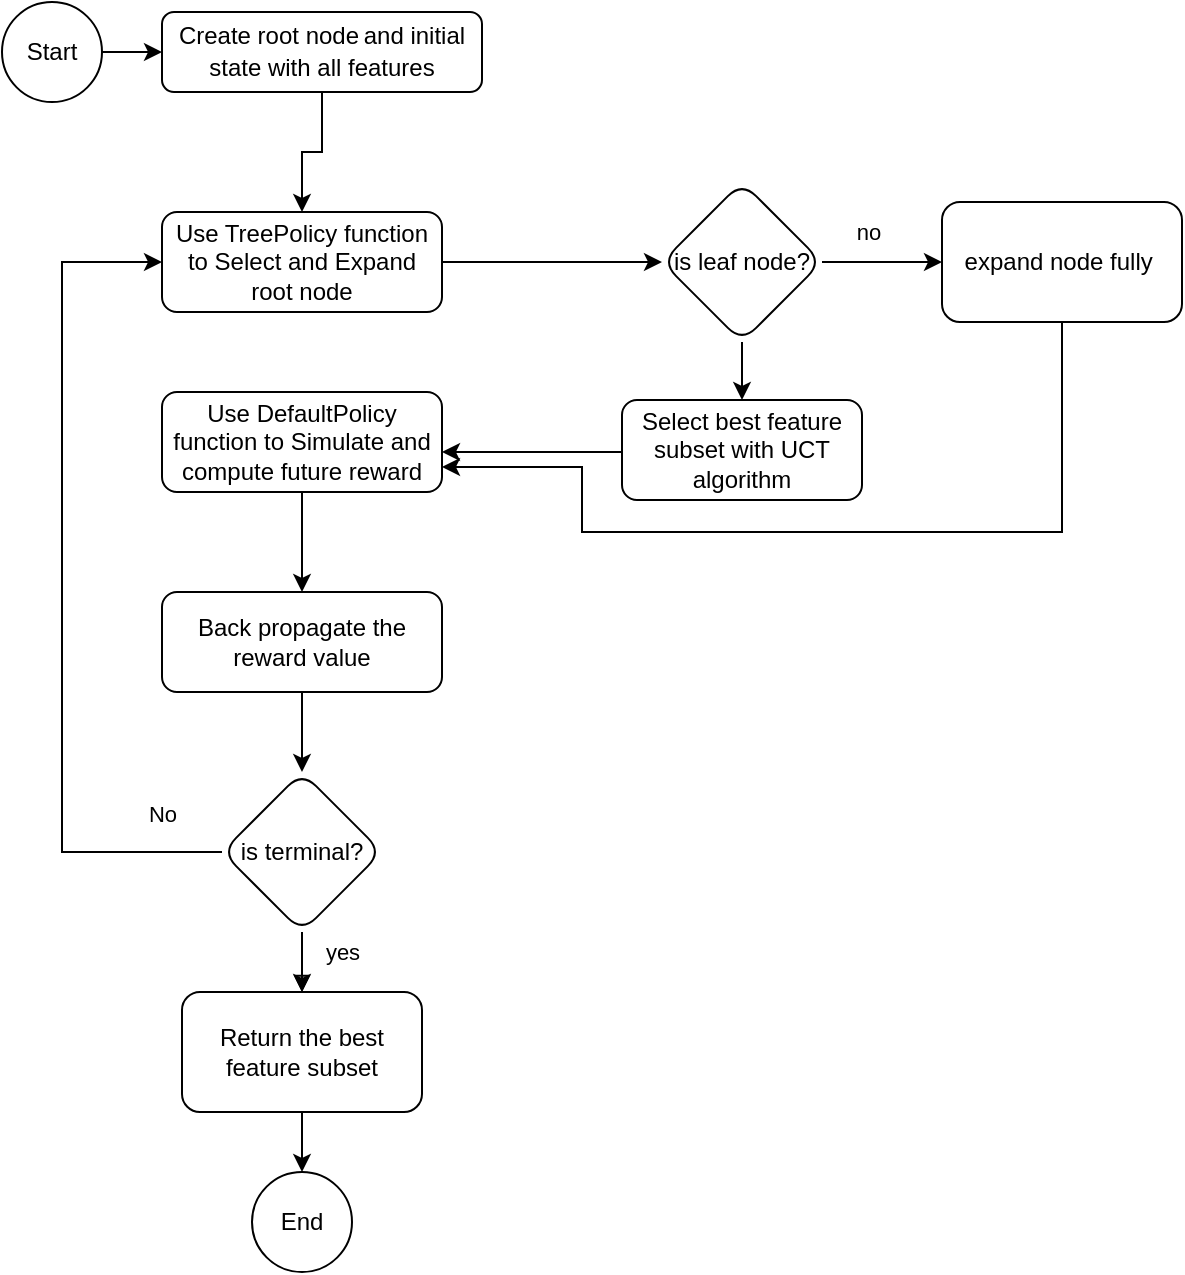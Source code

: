 <mxfile version="17.4.2" type="device"><diagram id="C5RBs43oDa-KdzZeNtuy" name="Page-1"><mxGraphModel dx="786" dy="423" grid="1" gridSize="10" guides="1" tooltips="1" connect="1" arrows="1" fold="1" page="1" pageScale="1" pageWidth="827" pageHeight="1169" math="0" shadow="0"><root><mxCell id="WIyWlLk6GJQsqaUBKTNV-0"/><mxCell id="WIyWlLk6GJQsqaUBKTNV-1" parent="WIyWlLk6GJQsqaUBKTNV-0"/><mxCell id="LHDhDVrqMQSRgEF2d-JA-12" value="" style="edgeStyle=orthogonalEdgeStyle;rounded=0;orthogonalLoop=1;jettySize=auto;html=1;endArrow=classic;endFill=1;" edge="1" parent="WIyWlLk6GJQsqaUBKTNV-1" source="WIyWlLk6GJQsqaUBKTNV-3" target="LHDhDVrqMQSRgEF2d-JA-6"><mxGeometry relative="1" as="geometry"/></mxCell><mxCell id="WIyWlLk6GJQsqaUBKTNV-3" value="Create root node&lt;span style=&quot;font-size: 10px&quot;&gt;&lt;sub&gt;&amp;nbsp;&lt;/sub&gt;&lt;/span&gt;and initial state with all features" style="rounded=1;whiteSpace=wrap;html=1;fontSize=12;glass=0;strokeWidth=1;shadow=0;" parent="WIyWlLk6GJQsqaUBKTNV-1" vertex="1"><mxGeometry x="150" y="80" width="160" height="40" as="geometry"/></mxCell><mxCell id="LHDhDVrqMQSRgEF2d-JA-1" value="" style="edgeStyle=orthogonalEdgeStyle;rounded=0;orthogonalLoop=1;jettySize=auto;html=1;endArrow=classic;endFill=1;" edge="1" parent="WIyWlLk6GJQsqaUBKTNV-1" source="LHDhDVrqMQSRgEF2d-JA-0" target="WIyWlLk6GJQsqaUBKTNV-3"><mxGeometry relative="1" as="geometry"/></mxCell><mxCell id="LHDhDVrqMQSRgEF2d-JA-0" value="Start" style="ellipse;whiteSpace=wrap;html=1;aspect=fixed;" vertex="1" parent="WIyWlLk6GJQsqaUBKTNV-1"><mxGeometry x="70" y="75" width="50" height="50" as="geometry"/></mxCell><mxCell id="LHDhDVrqMQSRgEF2d-JA-34" value="" style="edgeStyle=orthogonalEdgeStyle;rounded=0;orthogonalLoop=1;jettySize=auto;html=1;endArrow=classic;endFill=1;" edge="1" parent="WIyWlLk6GJQsqaUBKTNV-1" source="LHDhDVrqMQSRgEF2d-JA-6" target="LHDhDVrqMQSRgEF2d-JA-33"><mxGeometry relative="1" as="geometry"/></mxCell><mxCell id="LHDhDVrqMQSRgEF2d-JA-6" value="Use TreePolicy function to Select and Expand root node" style="rounded=1;whiteSpace=wrap;html=1;fontSize=12;glass=0;strokeWidth=1;shadow=0;" vertex="1" parent="WIyWlLk6GJQsqaUBKTNV-1"><mxGeometry x="150" y="180" width="140" height="50" as="geometry"/></mxCell><mxCell id="LHDhDVrqMQSRgEF2d-JA-15" value="" style="edgeStyle=orthogonalEdgeStyle;rounded=0;orthogonalLoop=1;jettySize=auto;html=1;endArrow=classic;endFill=1;" edge="1" parent="WIyWlLk6GJQsqaUBKTNV-1" source="LHDhDVrqMQSRgEF2d-JA-9" target="LHDhDVrqMQSRgEF2d-JA-14"><mxGeometry relative="1" as="geometry"/></mxCell><mxCell id="LHDhDVrqMQSRgEF2d-JA-9" value="Use DefaultPolicy function to Simulate and compute future reward" style="rounded=1;whiteSpace=wrap;html=1;fontSize=12;glass=0;strokeWidth=1;shadow=0;" vertex="1" parent="WIyWlLk6GJQsqaUBKTNV-1"><mxGeometry x="150" y="270" width="140" height="50" as="geometry"/></mxCell><mxCell id="LHDhDVrqMQSRgEF2d-JA-19" value="" style="edgeStyle=orthogonalEdgeStyle;rounded=0;orthogonalLoop=1;jettySize=auto;html=1;endArrow=classic;endFill=1;" edge="1" parent="WIyWlLk6GJQsqaUBKTNV-1" source="LHDhDVrqMQSRgEF2d-JA-14" target="LHDhDVrqMQSRgEF2d-JA-18"><mxGeometry relative="1" as="geometry"/></mxCell><mxCell id="LHDhDVrqMQSRgEF2d-JA-14" value="Back propagate the reward value" style="rounded=1;whiteSpace=wrap;html=1;fontSize=12;glass=0;strokeWidth=1;shadow=0;" vertex="1" parent="WIyWlLk6GJQsqaUBKTNV-1"><mxGeometry x="150" y="370" width="140" height="50" as="geometry"/></mxCell><mxCell id="LHDhDVrqMQSRgEF2d-JA-21" value="" style="edgeStyle=orthogonalEdgeStyle;rounded=0;orthogonalLoop=1;jettySize=auto;html=1;endArrow=classic;endFill=1;entryX=0;entryY=0.5;entryDx=0;entryDy=0;" edge="1" parent="WIyWlLk6GJQsqaUBKTNV-1" source="LHDhDVrqMQSRgEF2d-JA-18" target="LHDhDVrqMQSRgEF2d-JA-6"><mxGeometry relative="1" as="geometry"><mxPoint x="70" y="500" as="targetPoint"/><Array as="points"><mxPoint x="100" y="500"/><mxPoint x="100" y="205"/></Array></mxGeometry></mxCell><mxCell id="LHDhDVrqMQSRgEF2d-JA-29" value="No" style="edgeLabel;html=1;align=center;verticalAlign=middle;resizable=0;points=[];" vertex="1" connectable="0" parent="LHDhDVrqMQSRgEF2d-JA-21"><mxGeometry x="-0.16" y="-3" relative="1" as="geometry"><mxPoint x="47" y="79" as="offset"/></mxGeometry></mxCell><mxCell id="LHDhDVrqMQSRgEF2d-JA-23" value="yes" style="edgeStyle=orthogonalEdgeStyle;rounded=0;orthogonalLoop=1;jettySize=auto;html=1;endArrow=block;endFill=0;" edge="1" parent="WIyWlLk6GJQsqaUBKTNV-1" source="LHDhDVrqMQSRgEF2d-JA-18" target="LHDhDVrqMQSRgEF2d-JA-22"><mxGeometry x="0.2" y="20" relative="1" as="geometry"><mxPoint as="offset"/></mxGeometry></mxCell><mxCell id="LHDhDVrqMQSRgEF2d-JA-28" value="" style="edgeStyle=orthogonalEdgeStyle;rounded=0;orthogonalLoop=1;jettySize=auto;html=1;endArrow=classic;endFill=1;" edge="1" parent="WIyWlLk6GJQsqaUBKTNV-1" source="LHDhDVrqMQSRgEF2d-JA-18" target="LHDhDVrqMQSRgEF2d-JA-22"><mxGeometry relative="1" as="geometry"/></mxCell><mxCell id="LHDhDVrqMQSRgEF2d-JA-18" value="is terminal?" style="rhombus;whiteSpace=wrap;html=1;rounded=1;glass=0;strokeWidth=1;shadow=0;" vertex="1" parent="WIyWlLk6GJQsqaUBKTNV-1"><mxGeometry x="180" y="460" width="80" height="80" as="geometry"/></mxCell><mxCell id="LHDhDVrqMQSRgEF2d-JA-25" value="" style="edgeStyle=orthogonalEdgeStyle;rounded=0;orthogonalLoop=1;jettySize=auto;html=1;endArrow=classic;endFill=1;" edge="1" parent="WIyWlLk6GJQsqaUBKTNV-1" source="LHDhDVrqMQSRgEF2d-JA-22"><mxGeometry relative="1" as="geometry"><mxPoint x="220" y="660" as="targetPoint"/></mxGeometry></mxCell><mxCell id="LHDhDVrqMQSRgEF2d-JA-22" value="&lt;span&gt;Return the best feature subset&lt;/span&gt;" style="whiteSpace=wrap;html=1;rounded=1;glass=0;strokeWidth=1;shadow=0;" vertex="1" parent="WIyWlLk6GJQsqaUBKTNV-1"><mxGeometry x="160" y="570" width="120" height="60" as="geometry"/></mxCell><mxCell id="LHDhDVrqMQSRgEF2d-JA-26" value="End" style="ellipse;whiteSpace=wrap;html=1;aspect=fixed;" vertex="1" parent="WIyWlLk6GJQsqaUBKTNV-1"><mxGeometry x="195" y="660" width="50" height="50" as="geometry"/></mxCell><mxCell id="LHDhDVrqMQSRgEF2d-JA-36" value="" style="edgeStyle=orthogonalEdgeStyle;rounded=0;orthogonalLoop=1;jettySize=auto;html=1;endArrow=classic;endFill=1;" edge="1" parent="WIyWlLk6GJQsqaUBKTNV-1" source="LHDhDVrqMQSRgEF2d-JA-33" target="LHDhDVrqMQSRgEF2d-JA-35"><mxGeometry relative="1" as="geometry"/></mxCell><mxCell id="LHDhDVrqMQSRgEF2d-JA-37" value="no" style="edgeLabel;html=1;align=center;verticalAlign=middle;resizable=0;points=[];" vertex="1" connectable="0" parent="LHDhDVrqMQSRgEF2d-JA-36"><mxGeometry x="-0.233" y="3" relative="1" as="geometry"><mxPoint y="-12" as="offset"/></mxGeometry></mxCell><mxCell id="LHDhDVrqMQSRgEF2d-JA-39" value="" style="edgeStyle=orthogonalEdgeStyle;rounded=0;orthogonalLoop=1;jettySize=auto;html=1;endArrow=classic;endFill=1;" edge="1" parent="WIyWlLk6GJQsqaUBKTNV-1" source="LHDhDVrqMQSRgEF2d-JA-33" target="LHDhDVrqMQSRgEF2d-JA-38"><mxGeometry relative="1" as="geometry"/></mxCell><mxCell id="LHDhDVrqMQSRgEF2d-JA-33" value="is leaf node?" style="rhombus;whiteSpace=wrap;html=1;rounded=1;glass=0;strokeWidth=1;shadow=0;" vertex="1" parent="WIyWlLk6GJQsqaUBKTNV-1"><mxGeometry x="400" y="165" width="80" height="80" as="geometry"/></mxCell><mxCell id="LHDhDVrqMQSRgEF2d-JA-43" style="edgeStyle=orthogonalEdgeStyle;rounded=0;orthogonalLoop=1;jettySize=auto;html=1;entryX=1;entryY=0.75;entryDx=0;entryDy=0;endArrow=classic;endFill=1;" edge="1" parent="WIyWlLk6GJQsqaUBKTNV-1" source="LHDhDVrqMQSRgEF2d-JA-35" target="LHDhDVrqMQSRgEF2d-JA-9"><mxGeometry relative="1" as="geometry"><Array as="points"><mxPoint x="600" y="340"/><mxPoint x="360" y="340"/><mxPoint x="360" y="308"/></Array></mxGeometry></mxCell><mxCell id="LHDhDVrqMQSRgEF2d-JA-35" value="expand node fully&amp;nbsp;" style="whiteSpace=wrap;html=1;rounded=1;glass=0;strokeWidth=1;shadow=0;" vertex="1" parent="WIyWlLk6GJQsqaUBKTNV-1"><mxGeometry x="540" y="175" width="120" height="60" as="geometry"/></mxCell><mxCell id="LHDhDVrqMQSRgEF2d-JA-41" style="edgeStyle=orthogonalEdgeStyle;rounded=0;orthogonalLoop=1;jettySize=auto;html=1;endArrow=classic;endFill=1;" edge="1" parent="WIyWlLk6GJQsqaUBKTNV-1" source="LHDhDVrqMQSRgEF2d-JA-38"><mxGeometry relative="1" as="geometry"><mxPoint x="290" y="300" as="targetPoint"/><Array as="points"><mxPoint x="360" y="300"/><mxPoint x="360" y="300"/></Array></mxGeometry></mxCell><mxCell id="LHDhDVrqMQSRgEF2d-JA-38" value="Select best feature subset with UCT algorithm" style="whiteSpace=wrap;html=1;rounded=1;glass=0;strokeWidth=1;shadow=0;" vertex="1" parent="WIyWlLk6GJQsqaUBKTNV-1"><mxGeometry x="380" y="274" width="120" height="50" as="geometry"/></mxCell></root></mxGraphModel></diagram></mxfile>
